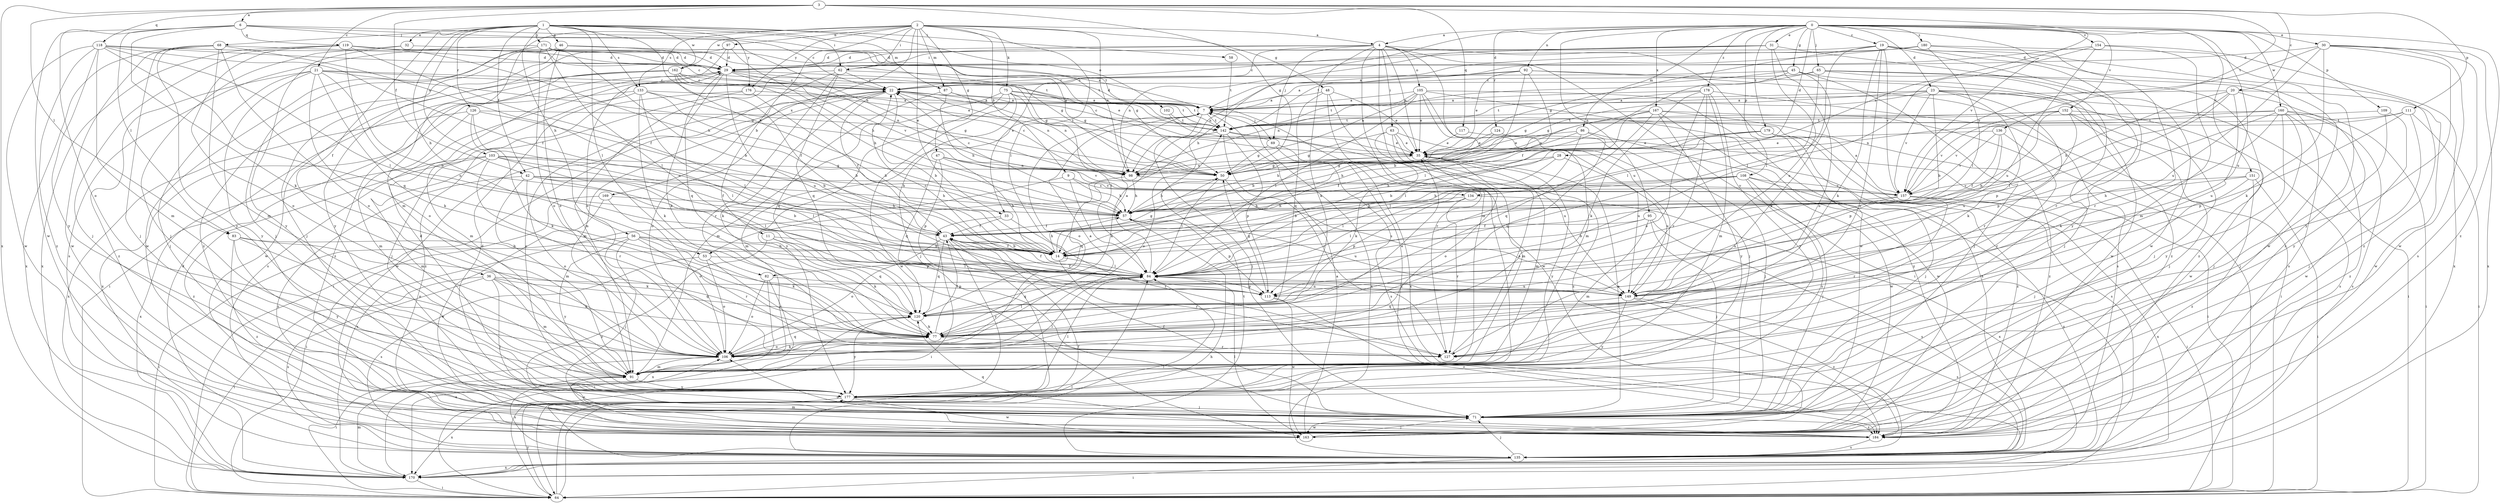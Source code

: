 strict digraph  {
0;
1;
2;
3;
4;
6;
7;
9;
11;
14;
19;
20;
21;
22;
23;
28;
29;
30;
31;
32;
33;
35;
36;
42;
43;
45;
46;
47;
48;
50;
53;
56;
57;
58;
62;
63;
64;
65;
68;
69;
71;
75;
77;
82;
83;
84;
86;
87;
91;
92;
95;
97;
98;
102;
103;
105;
106;
108;
109;
111;
113;
117;
118;
119;
120;
124;
126;
127;
133;
134;
135;
136;
142;
149;
151;
152;
154;
157;
160;
162;
163;
167;
169;
170;
171;
176;
177;
178;
179;
180;
184;
0 -> 4  [label=a];
0 -> 19  [label=c];
0 -> 23  [label=d];
0 -> 28  [label=d];
0 -> 30  [label=e];
0 -> 31  [label=e];
0 -> 45  [label=g];
0 -> 53  [label=h];
0 -> 65  [label=j];
0 -> 86  [label=m];
0 -> 92  [label=n];
0 -> 95  [label=n];
0 -> 108  [label=p];
0 -> 109  [label=p];
0 -> 124  [label=r];
0 -> 149  [label=u];
0 -> 151  [label=v];
0 -> 152  [label=v];
0 -> 154  [label=v];
0 -> 157  [label=v];
0 -> 160  [label=w];
0 -> 167  [label=x];
0 -> 178  [label=z];
0 -> 179  [label=z];
0 -> 180  [label=z];
0 -> 184  [label=z];
1 -> 32  [label=e];
1 -> 36  [label=f];
1 -> 42  [label=f];
1 -> 46  [label=g];
1 -> 53  [label=h];
1 -> 56  [label=h];
1 -> 57  [label=h];
1 -> 58  [label=i];
1 -> 62  [label=i];
1 -> 68  [label=j];
1 -> 82  [label=l];
1 -> 87  [label=m];
1 -> 102  [label=o];
1 -> 103  [label=o];
1 -> 126  [label=r];
1 -> 133  [label=s];
1 -> 162  [label=w];
1 -> 171  [label=y];
1 -> 176  [label=y];
2 -> 4  [label=a];
2 -> 9  [label=b];
2 -> 11  [label=b];
2 -> 33  [label=e];
2 -> 47  [label=g];
2 -> 48  [label=g];
2 -> 62  [label=i];
2 -> 75  [label=k];
2 -> 82  [label=l];
2 -> 87  [label=m];
2 -> 91  [label=m];
2 -> 97  [label=n];
2 -> 98  [label=n];
2 -> 133  [label=s];
2 -> 162  [label=w];
2 -> 169  [label=x];
2 -> 176  [label=y];
3 -> 6  [label=a];
3 -> 20  [label=c];
3 -> 21  [label=c];
3 -> 42  [label=f];
3 -> 50  [label=g];
3 -> 83  [label=l];
3 -> 111  [label=p];
3 -> 117  [label=q];
3 -> 118  [label=q];
3 -> 134  [label=s];
3 -> 136  [label=t];
3 -> 170  [label=x];
4 -> 29  [label=d];
4 -> 33  [label=e];
4 -> 35  [label=e];
4 -> 62  [label=i];
4 -> 63  [label=i];
4 -> 64  [label=i];
4 -> 69  [label=j];
4 -> 77  [label=k];
4 -> 91  [label=m];
4 -> 105  [label=o];
4 -> 149  [label=u];
4 -> 163  [label=w];
4 -> 177  [label=y];
6 -> 22  [label=c];
6 -> 77  [label=k];
6 -> 83  [label=l];
6 -> 98  [label=n];
6 -> 106  [label=o];
6 -> 119  [label=q];
6 -> 142  [label=t];
6 -> 163  [label=w];
7 -> 29  [label=d];
7 -> 69  [label=j];
7 -> 71  [label=j];
7 -> 91  [label=m];
7 -> 106  [label=o];
7 -> 142  [label=t];
9 -> 57  [label=h];
9 -> 84  [label=l];
9 -> 134  [label=s];
9 -> 170  [label=x];
11 -> 14  [label=b];
11 -> 77  [label=k];
11 -> 120  [label=q];
11 -> 184  [label=z];
14 -> 43  [label=f];
14 -> 50  [label=g];
14 -> 57  [label=h];
14 -> 84  [label=l];
14 -> 127  [label=r];
19 -> 29  [label=d];
19 -> 50  [label=g];
19 -> 77  [label=k];
19 -> 84  [label=l];
19 -> 106  [label=o];
19 -> 127  [label=r];
19 -> 157  [label=v];
19 -> 163  [label=w];
19 -> 177  [label=y];
19 -> 184  [label=z];
20 -> 7  [label=a];
20 -> 57  [label=h];
20 -> 84  [label=l];
20 -> 113  [label=p];
20 -> 149  [label=u];
20 -> 163  [label=w];
20 -> 177  [label=y];
21 -> 14  [label=b];
21 -> 22  [label=c];
21 -> 35  [label=e];
21 -> 50  [label=g];
21 -> 71  [label=j];
21 -> 77  [label=k];
21 -> 106  [label=o];
21 -> 177  [label=y];
21 -> 184  [label=z];
22 -> 7  [label=a];
22 -> 14  [label=b];
22 -> 43  [label=f];
22 -> 77  [label=k];
22 -> 91  [label=m];
22 -> 98  [label=n];
22 -> 106  [label=o];
22 -> 142  [label=t];
22 -> 163  [label=w];
23 -> 7  [label=a];
23 -> 14  [label=b];
23 -> 50  [label=g];
23 -> 64  [label=i];
23 -> 71  [label=j];
23 -> 77  [label=k];
23 -> 127  [label=r];
23 -> 142  [label=t];
23 -> 157  [label=v];
28 -> 14  [label=b];
28 -> 50  [label=g];
28 -> 57  [label=h];
28 -> 149  [label=u];
29 -> 22  [label=c];
29 -> 50  [label=g];
29 -> 77  [label=k];
29 -> 98  [label=n];
29 -> 120  [label=q];
29 -> 135  [label=s];
29 -> 149  [label=u];
30 -> 29  [label=d];
30 -> 77  [label=k];
30 -> 135  [label=s];
30 -> 149  [label=u];
30 -> 157  [label=v];
30 -> 163  [label=w];
30 -> 170  [label=x];
30 -> 177  [label=y];
31 -> 22  [label=c];
31 -> 29  [label=d];
31 -> 98  [label=n];
31 -> 106  [label=o];
31 -> 149  [label=u];
31 -> 163  [label=w];
32 -> 29  [label=d];
32 -> 71  [label=j];
32 -> 177  [label=y];
33 -> 43  [label=f];
33 -> 64  [label=i];
33 -> 127  [label=r];
35 -> 50  [label=g];
35 -> 91  [label=m];
35 -> 98  [label=n];
35 -> 106  [label=o];
35 -> 177  [label=y];
36 -> 64  [label=i];
36 -> 71  [label=j];
36 -> 77  [label=k];
36 -> 91  [label=m];
36 -> 120  [label=q];
36 -> 135  [label=s];
36 -> 149  [label=u];
42 -> 14  [label=b];
42 -> 57  [label=h];
42 -> 84  [label=l];
42 -> 91  [label=m];
42 -> 106  [label=o];
42 -> 157  [label=v];
42 -> 184  [label=z];
43 -> 14  [label=b];
43 -> 64  [label=i];
43 -> 106  [label=o];
43 -> 120  [label=q];
43 -> 177  [label=y];
45 -> 7  [label=a];
45 -> 22  [label=c];
45 -> 43  [label=f];
45 -> 71  [label=j];
45 -> 77  [label=k];
45 -> 163  [label=w];
46 -> 7  [label=a];
46 -> 29  [label=d];
46 -> 50  [label=g];
46 -> 71  [label=j];
46 -> 106  [label=o];
46 -> 163  [label=w];
46 -> 184  [label=z];
47 -> 14  [label=b];
47 -> 98  [label=n];
47 -> 113  [label=p];
47 -> 120  [label=q];
47 -> 157  [label=v];
48 -> 7  [label=a];
48 -> 35  [label=e];
48 -> 120  [label=q];
48 -> 127  [label=r];
48 -> 163  [label=w];
50 -> 57  [label=h];
50 -> 84  [label=l];
50 -> 149  [label=u];
53 -> 84  [label=l];
53 -> 106  [label=o];
53 -> 127  [label=r];
53 -> 135  [label=s];
56 -> 14  [label=b];
56 -> 64  [label=i];
56 -> 71  [label=j];
56 -> 77  [label=k];
56 -> 113  [label=p];
56 -> 127  [label=r];
56 -> 177  [label=y];
57 -> 43  [label=f];
57 -> 113  [label=p];
57 -> 149  [label=u];
58 -> 142  [label=t];
62 -> 22  [label=c];
62 -> 50  [label=g];
62 -> 64  [label=i];
62 -> 91  [label=m];
62 -> 120  [label=q];
62 -> 127  [label=r];
63 -> 35  [label=e];
63 -> 50  [label=g];
63 -> 77  [label=k];
63 -> 91  [label=m];
63 -> 149  [label=u];
63 -> 184  [label=z];
64 -> 57  [label=h];
64 -> 84  [label=l];
64 -> 177  [label=y];
65 -> 22  [label=c];
65 -> 71  [label=j];
65 -> 84  [label=l];
65 -> 98  [label=n];
65 -> 135  [label=s];
65 -> 184  [label=z];
68 -> 29  [label=d];
68 -> 71  [label=j];
68 -> 84  [label=l];
68 -> 91  [label=m];
68 -> 106  [label=o];
68 -> 163  [label=w];
68 -> 170  [label=x];
68 -> 177  [label=y];
69 -> 22  [label=c];
69 -> 50  [label=g];
69 -> 135  [label=s];
69 -> 184  [label=z];
71 -> 29  [label=d];
71 -> 35  [label=e];
71 -> 43  [label=f];
71 -> 163  [label=w];
71 -> 184  [label=z];
75 -> 7  [label=a];
75 -> 71  [label=j];
75 -> 84  [label=l];
75 -> 91  [label=m];
75 -> 142  [label=t];
75 -> 163  [label=w];
75 -> 170  [label=x];
75 -> 177  [label=y];
77 -> 35  [label=e];
77 -> 43  [label=f];
77 -> 84  [label=l];
77 -> 106  [label=o];
77 -> 127  [label=r];
82 -> 64  [label=i];
82 -> 106  [label=o];
82 -> 113  [label=p];
82 -> 170  [label=x];
83 -> 14  [label=b];
83 -> 77  [label=k];
83 -> 106  [label=o];
83 -> 177  [label=y];
83 -> 184  [label=z];
84 -> 7  [label=a];
84 -> 22  [label=c];
84 -> 43  [label=f];
84 -> 113  [label=p];
84 -> 120  [label=q];
84 -> 149  [label=u];
86 -> 35  [label=e];
86 -> 57  [label=h];
86 -> 84  [label=l];
86 -> 120  [label=q];
86 -> 163  [label=w];
87 -> 7  [label=a];
87 -> 57  [label=h];
87 -> 98  [label=n];
87 -> 120  [label=q];
91 -> 84  [label=l];
91 -> 135  [label=s];
91 -> 177  [label=y];
92 -> 14  [label=b];
92 -> 22  [label=c];
92 -> 35  [label=e];
92 -> 84  [label=l];
92 -> 98  [label=n];
92 -> 135  [label=s];
92 -> 184  [label=z];
95 -> 14  [label=b];
95 -> 43  [label=f];
95 -> 71  [label=j];
95 -> 91  [label=m];
95 -> 135  [label=s];
97 -> 29  [label=d];
97 -> 57  [label=h];
97 -> 106  [label=o];
97 -> 177  [label=y];
98 -> 22  [label=c];
98 -> 57  [label=h];
98 -> 120  [label=q];
98 -> 157  [label=v];
102 -> 35  [label=e];
102 -> 142  [label=t];
103 -> 43  [label=f];
103 -> 50  [label=g];
103 -> 57  [label=h];
103 -> 84  [label=l];
103 -> 91  [label=m];
103 -> 127  [label=r];
103 -> 170  [label=x];
103 -> 184  [label=z];
105 -> 7  [label=a];
105 -> 35  [label=e];
105 -> 71  [label=j];
105 -> 84  [label=l];
105 -> 91  [label=m];
105 -> 98  [label=n];
105 -> 135  [label=s];
105 -> 142  [label=t];
105 -> 184  [label=z];
106 -> 7  [label=a];
106 -> 64  [label=i];
106 -> 77  [label=k];
106 -> 91  [label=m];
106 -> 120  [label=q];
108 -> 14  [label=b];
108 -> 57  [label=h];
108 -> 71  [label=j];
108 -> 84  [label=l];
108 -> 157  [label=v];
108 -> 170  [label=x];
108 -> 177  [label=y];
109 -> 71  [label=j];
109 -> 142  [label=t];
109 -> 163  [label=w];
111 -> 64  [label=i];
111 -> 71  [label=j];
111 -> 98  [label=n];
111 -> 113  [label=p];
111 -> 142  [label=t];
113 -> 43  [label=f];
113 -> 50  [label=g];
113 -> 163  [label=w];
113 -> 184  [label=z];
117 -> 35  [label=e];
117 -> 71  [label=j];
118 -> 22  [label=c];
118 -> 29  [label=d];
118 -> 43  [label=f];
118 -> 84  [label=l];
118 -> 91  [label=m];
118 -> 120  [label=q];
118 -> 163  [label=w];
118 -> 177  [label=y];
118 -> 184  [label=z];
119 -> 29  [label=d];
119 -> 43  [label=f];
119 -> 57  [label=h];
119 -> 71  [label=j];
119 -> 106  [label=o];
119 -> 142  [label=t];
119 -> 149  [label=u];
119 -> 170  [label=x];
120 -> 77  [label=k];
120 -> 170  [label=x];
120 -> 177  [label=y];
124 -> 35  [label=e];
124 -> 57  [label=h];
124 -> 64  [label=i];
126 -> 14  [label=b];
126 -> 77  [label=k];
126 -> 84  [label=l];
126 -> 91  [label=m];
126 -> 142  [label=t];
126 -> 170  [label=x];
127 -> 35  [label=e];
133 -> 7  [label=a];
133 -> 14  [label=b];
133 -> 50  [label=g];
133 -> 77  [label=k];
133 -> 84  [label=l];
133 -> 91  [label=m];
133 -> 170  [label=x];
134 -> 57  [label=h];
134 -> 84  [label=l];
134 -> 113  [label=p];
134 -> 127  [label=r];
134 -> 170  [label=x];
135 -> 7  [label=a];
135 -> 29  [label=d];
135 -> 43  [label=f];
135 -> 64  [label=i];
135 -> 71  [label=j];
135 -> 84  [label=l];
135 -> 142  [label=t];
135 -> 170  [label=x];
136 -> 35  [label=e];
136 -> 43  [label=f];
136 -> 113  [label=p];
136 -> 127  [label=r];
136 -> 157  [label=v];
142 -> 35  [label=e];
142 -> 77  [label=k];
142 -> 106  [label=o];
142 -> 113  [label=p];
142 -> 127  [label=r];
142 -> 149  [label=u];
149 -> 120  [label=q];
149 -> 135  [label=s];
149 -> 177  [label=y];
149 -> 184  [label=z];
151 -> 57  [label=h];
151 -> 64  [label=i];
151 -> 71  [label=j];
151 -> 157  [label=v];
151 -> 184  [label=z];
152 -> 14  [label=b];
152 -> 71  [label=j];
152 -> 98  [label=n];
152 -> 135  [label=s];
152 -> 142  [label=t];
152 -> 149  [label=u];
152 -> 157  [label=v];
152 -> 163  [label=w];
154 -> 29  [label=d];
154 -> 84  [label=l];
154 -> 91  [label=m];
154 -> 149  [label=u];
154 -> 170  [label=x];
157 -> 7  [label=a];
157 -> 22  [label=c];
157 -> 57  [label=h];
157 -> 64  [label=i];
157 -> 127  [label=r];
157 -> 149  [label=u];
157 -> 170  [label=x];
160 -> 64  [label=i];
160 -> 71  [label=j];
160 -> 77  [label=k];
160 -> 113  [label=p];
160 -> 135  [label=s];
160 -> 142  [label=t];
160 -> 157  [label=v];
160 -> 177  [label=y];
160 -> 184  [label=z];
162 -> 22  [label=c];
162 -> 35  [label=e];
162 -> 43  [label=f];
162 -> 57  [label=h];
162 -> 64  [label=i];
162 -> 157  [label=v];
162 -> 163  [label=w];
162 -> 184  [label=z];
163 -> 7  [label=a];
163 -> 71  [label=j];
163 -> 84  [label=l];
163 -> 106  [label=o];
167 -> 14  [label=b];
167 -> 64  [label=i];
167 -> 84  [label=l];
167 -> 120  [label=q];
167 -> 142  [label=t];
167 -> 163  [label=w];
167 -> 177  [label=y];
167 -> 184  [label=z];
169 -> 57  [label=h];
169 -> 64  [label=i];
169 -> 106  [label=o];
169 -> 163  [label=w];
170 -> 64  [label=i];
170 -> 91  [label=m];
171 -> 14  [label=b];
171 -> 29  [label=d];
171 -> 50  [label=g];
171 -> 71  [label=j];
171 -> 106  [label=o];
171 -> 135  [label=s];
171 -> 142  [label=t];
171 -> 149  [label=u];
176 -> 7  [label=a];
176 -> 14  [label=b];
176 -> 71  [label=j];
176 -> 184  [label=z];
177 -> 22  [label=c];
177 -> 29  [label=d];
177 -> 71  [label=j];
177 -> 84  [label=l];
177 -> 163  [label=w];
177 -> 170  [label=x];
178 -> 7  [label=a];
178 -> 50  [label=g];
178 -> 64  [label=i];
178 -> 77  [label=k];
178 -> 91  [label=m];
178 -> 106  [label=o];
178 -> 127  [label=r];
178 -> 177  [label=y];
179 -> 14  [label=b];
179 -> 35  [label=e];
179 -> 43  [label=f];
179 -> 71  [label=j];
179 -> 135  [label=s];
179 -> 184  [label=z];
180 -> 7  [label=a];
180 -> 29  [label=d];
180 -> 84  [label=l];
180 -> 127  [label=r];
180 -> 142  [label=t];
180 -> 184  [label=z];
184 -> 91  [label=m];
184 -> 106  [label=o];
184 -> 120  [label=q];
184 -> 135  [label=s];
}
